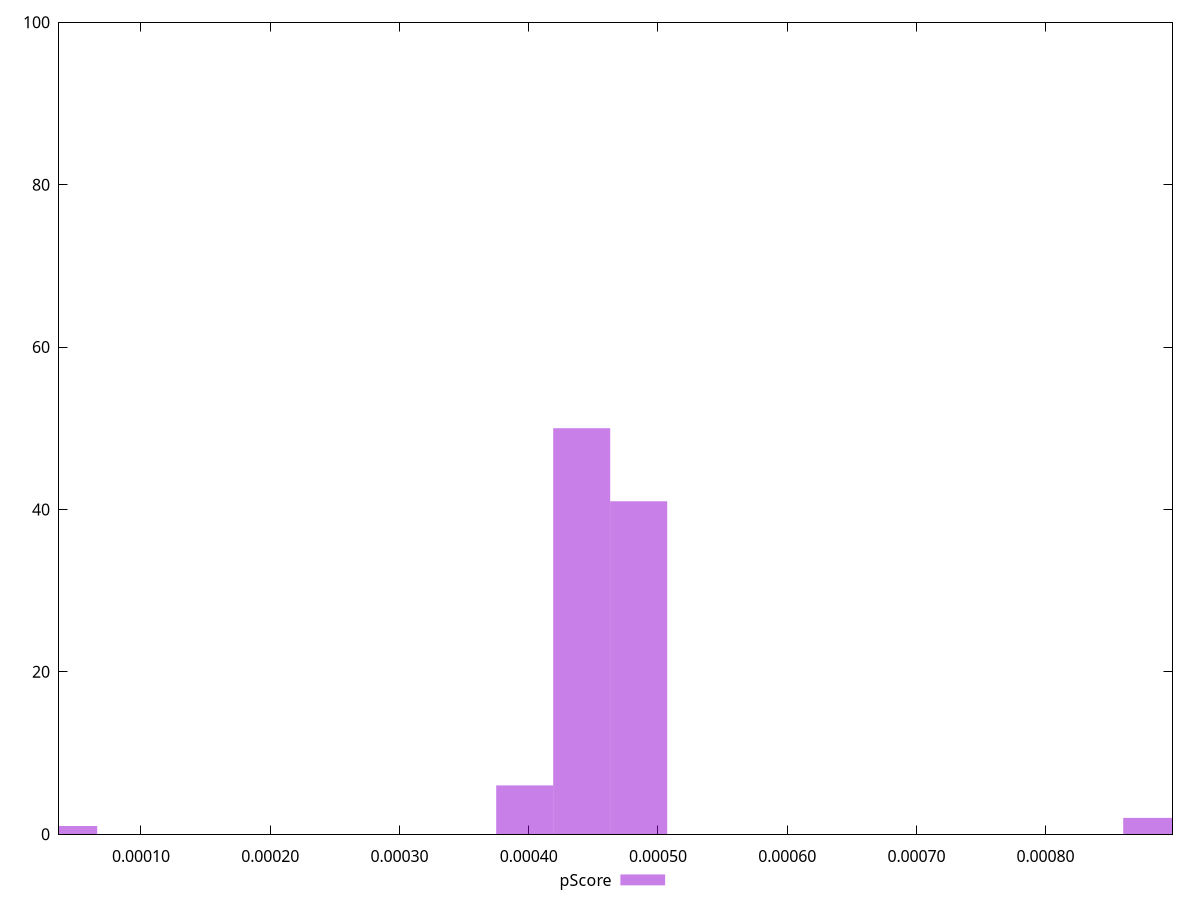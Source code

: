 reset

$pScore <<EOF
0.000441039833392789 50
0.00039693585005351007 6
0.00048514381673206783 41
0.000044103983339278895 1
0.000882079666785578 2
EOF

set key outside below
set boxwidth 0.000044103983339278895
set xrange [0.000036598970945544984:0.0008981697720857329]
set yrange [0:100]
set trange [0:100]
set style fill transparent solid 0.5 noborder
set terminal svg size 640, 490 enhanced background rgb 'white'
set output "reprap/largest-contentful-paint/samples/pages/pScore/histogram.svg"

plot $pScore title "pScore" with boxes

reset
